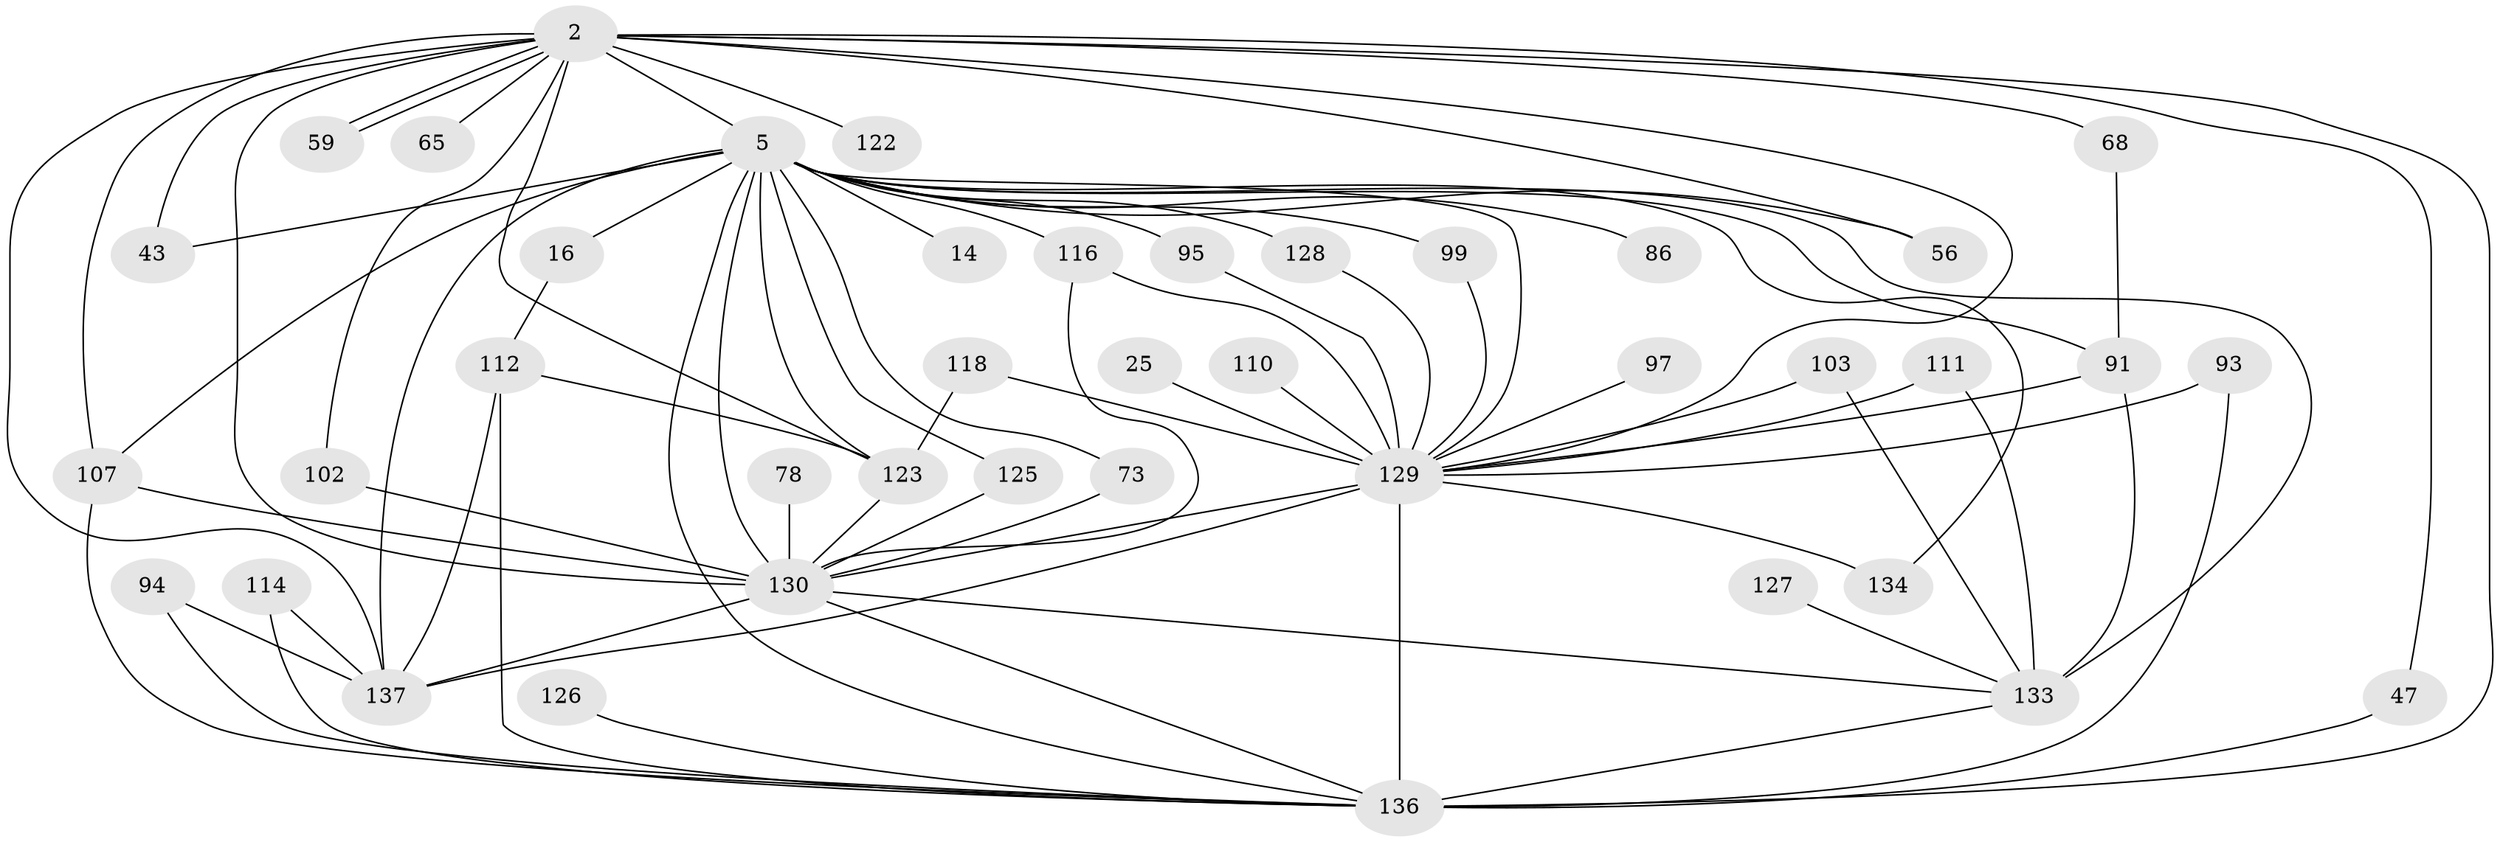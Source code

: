 // original degree distribution, {24: 0.014598540145985401, 27: 0.014598540145985401, 34: 0.0072992700729927005, 18: 0.0072992700729927005, 33: 0.0072992700729927005, 19: 0.014598540145985401, 14: 0.0072992700729927005, 4: 0.058394160583941604, 8: 0.0072992700729927005, 7: 0.0364963503649635, 2: 0.5693430656934306, 3: 0.18248175182481752, 5: 0.051094890510948905, 6: 0.021897810218978103}
// Generated by graph-tools (version 1.1) at 2025/47/03/04/25 21:47:45]
// undirected, 41 vertices, 81 edges
graph export_dot {
graph [start="1"]
  node [color=gray90,style=filled];
  2 [super="+1"];
  5 [super="+4"];
  14;
  16;
  25;
  43;
  47;
  56;
  59;
  65;
  68;
  73;
  78;
  86;
  91 [super="+35+46+76"];
  93;
  94;
  95;
  97;
  99;
  102;
  103;
  107 [super="+61+58+85+98"];
  110;
  111 [super="+15"];
  112 [super="+29+36+108"];
  114;
  116 [super="+51"];
  118;
  122;
  123 [super="+115+88"];
  125;
  126;
  127;
  128 [super="+38"];
  129 [super="+32+54+121+81+17"];
  130 [super="+67+44+72+89+71+109+82+113"];
  133 [super="+21+104+92+131"];
  134;
  136 [super="+120+80+132+42+62"];
  137 [super="+22+40+117+135"];
  2 -- 5 [weight=4];
  2 -- 47;
  2 -- 56;
  2 -- 59;
  2 -- 59;
  2 -- 65 [weight=2];
  2 -- 68;
  2 -- 102;
  2 -- 122 [weight=2];
  2 -- 130 [weight=12];
  2 -- 43;
  2 -- 129 [weight=7];
  2 -- 123 [weight=4];
  2 -- 137 [weight=2];
  2 -- 136 [weight=5];
  2 -- 107 [weight=3];
  5 -- 14 [weight=2];
  5 -- 16 [weight=2];
  5 -- 73;
  5 -- 99;
  5 -- 123 [weight=3];
  5 -- 128 [weight=2];
  5 -- 134;
  5 -- 137 [weight=5];
  5 -- 86;
  5 -- 95;
  5 -- 43;
  5 -- 125;
  5 -- 56;
  5 -- 91 [weight=2];
  5 -- 107 [weight=2];
  5 -- 133 [weight=8];
  5 -- 130 [weight=7];
  5 -- 136 [weight=4];
  5 -- 116 [weight=2];
  5 -- 129 [weight=6];
  16 -- 112;
  25 -- 129 [weight=2];
  47 -- 136;
  68 -- 91;
  73 -- 130;
  78 -- 130 [weight=2];
  91 -- 133;
  91 -- 129 [weight=3];
  93 -- 136;
  93 -- 129;
  94 -- 137;
  94 -- 136;
  95 -- 129;
  97 -- 129 [weight=2];
  99 -- 129;
  102 -- 130;
  103 -- 133;
  103 -- 129;
  107 -- 136 [weight=3];
  107 -- 130 [weight=3];
  110 -- 129 [weight=2];
  111 -- 133;
  111 -- 129 [weight=2];
  112 -- 137 [weight=2];
  112 -- 123;
  112 -- 136;
  114 -- 137;
  114 -- 136;
  116 -- 130;
  116 -- 129;
  118 -- 123;
  118 -- 129;
  123 -- 130 [weight=2];
  125 -- 130;
  126 -- 136;
  127 -- 133 [weight=2];
  128 -- 129;
  129 -- 134;
  129 -- 130 [weight=14];
  129 -- 136 [weight=16];
  129 -- 137;
  130 -- 133 [weight=3];
  130 -- 137 [weight=2];
  130 -- 136 [weight=4];
  133 -- 136 [weight=4];
}
